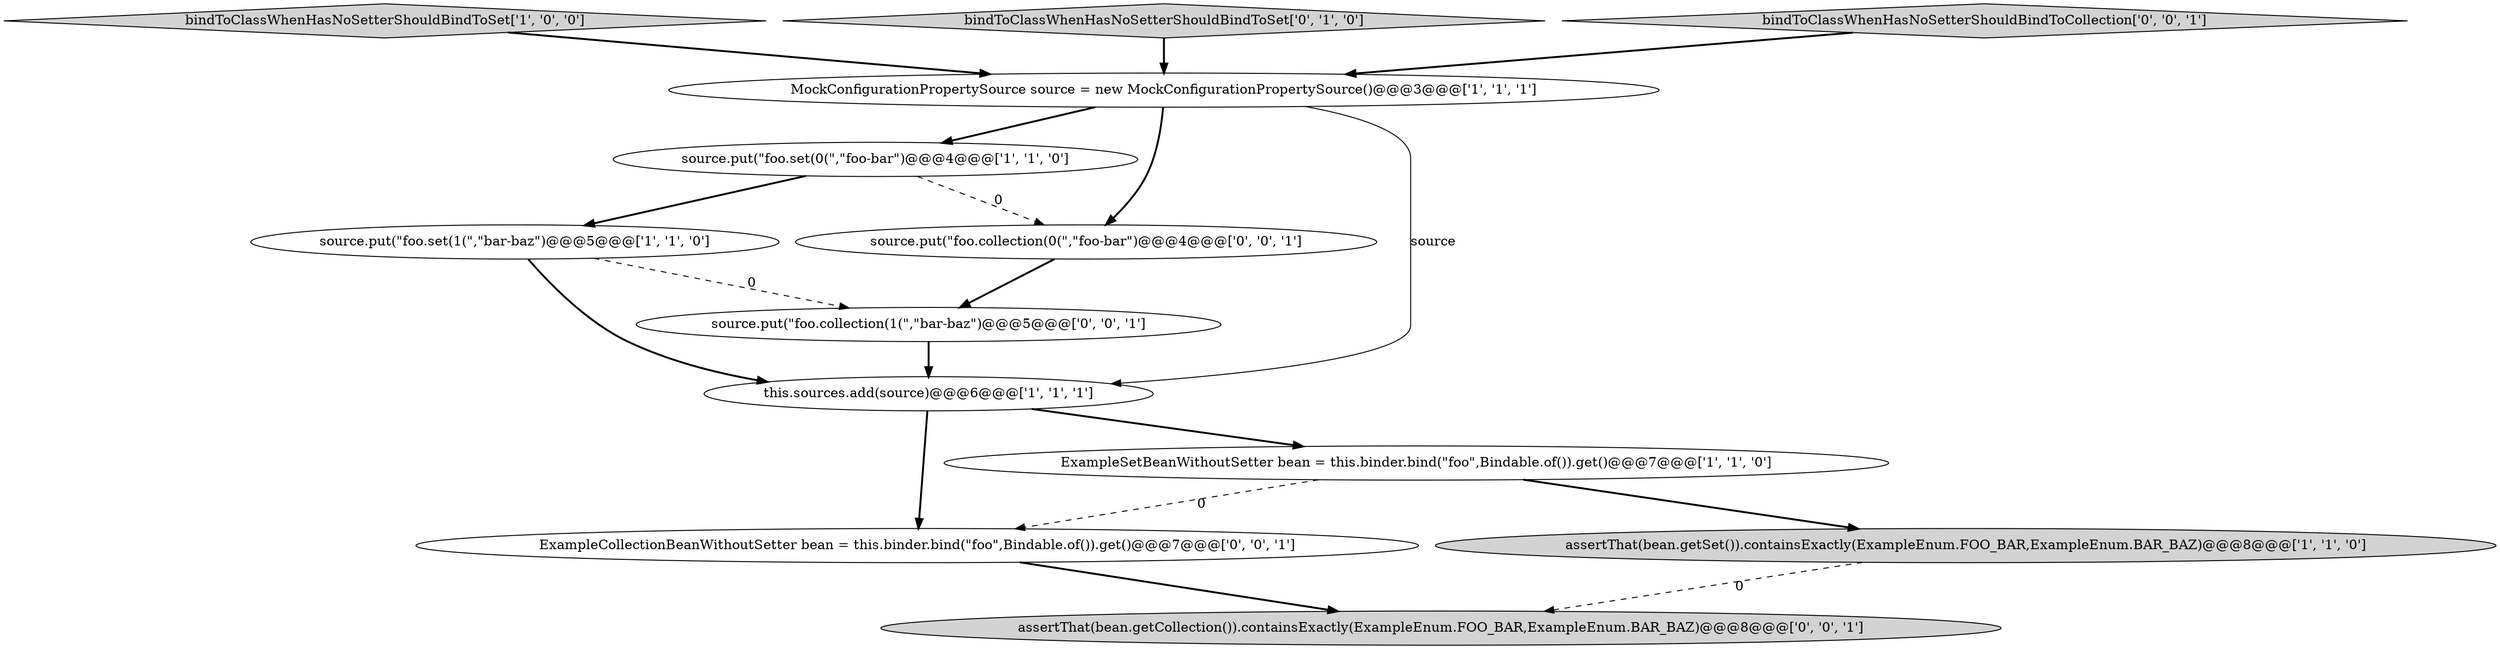digraph {
5 [style = filled, label = "source.put(\"foo.set(1(\",\"bar-baz\")@@@5@@@['1', '1', '0']", fillcolor = white, shape = ellipse image = "AAA0AAABBB1BBB"];
10 [style = filled, label = "ExampleCollectionBeanWithoutSetter bean = this.binder.bind(\"foo\",Bindable.of()).get()@@@7@@@['0', '0', '1']", fillcolor = white, shape = ellipse image = "AAA0AAABBB3BBB"];
4 [style = filled, label = "MockConfigurationPropertySource source = new MockConfigurationPropertySource()@@@3@@@['1', '1', '1']", fillcolor = white, shape = ellipse image = "AAA0AAABBB1BBB"];
0 [style = filled, label = "bindToClassWhenHasNoSetterShouldBindToSet['1', '0', '0']", fillcolor = lightgray, shape = diamond image = "AAA0AAABBB1BBB"];
3 [style = filled, label = "ExampleSetBeanWithoutSetter bean = this.binder.bind(\"foo\",Bindable.of()).get()@@@7@@@['1', '1', '0']", fillcolor = white, shape = ellipse image = "AAA0AAABBB1BBB"];
7 [style = filled, label = "bindToClassWhenHasNoSetterShouldBindToSet['0', '1', '0']", fillcolor = lightgray, shape = diamond image = "AAA0AAABBB2BBB"];
11 [style = filled, label = "assertThat(bean.getCollection()).containsExactly(ExampleEnum.FOO_BAR,ExampleEnum.BAR_BAZ)@@@8@@@['0', '0', '1']", fillcolor = lightgray, shape = ellipse image = "AAA0AAABBB3BBB"];
12 [style = filled, label = "bindToClassWhenHasNoSetterShouldBindToCollection['0', '0', '1']", fillcolor = lightgray, shape = diamond image = "AAA0AAABBB3BBB"];
2 [style = filled, label = "source.put(\"foo.set(0(\",\"foo-bar\")@@@4@@@['1', '1', '0']", fillcolor = white, shape = ellipse image = "AAA0AAABBB1BBB"];
8 [style = filled, label = "source.put(\"foo.collection(0(\",\"foo-bar\")@@@4@@@['0', '0', '1']", fillcolor = white, shape = ellipse image = "AAA0AAABBB3BBB"];
1 [style = filled, label = "this.sources.add(source)@@@6@@@['1', '1', '1']", fillcolor = white, shape = ellipse image = "AAA0AAABBB1BBB"];
9 [style = filled, label = "source.put(\"foo.collection(1(\",\"bar-baz\")@@@5@@@['0', '0', '1']", fillcolor = white, shape = ellipse image = "AAA0AAABBB3BBB"];
6 [style = filled, label = "assertThat(bean.getSet()).containsExactly(ExampleEnum.FOO_BAR,ExampleEnum.BAR_BAZ)@@@8@@@['1', '1', '0']", fillcolor = lightgray, shape = ellipse image = "AAA0AAABBB1BBB"];
1->3 [style = bold, label=""];
6->11 [style = dashed, label="0"];
4->8 [style = bold, label=""];
5->1 [style = bold, label=""];
3->6 [style = bold, label=""];
5->9 [style = dashed, label="0"];
3->10 [style = dashed, label="0"];
4->2 [style = bold, label=""];
7->4 [style = bold, label=""];
4->1 [style = solid, label="source"];
9->1 [style = bold, label=""];
12->4 [style = bold, label=""];
1->10 [style = bold, label=""];
0->4 [style = bold, label=""];
2->8 [style = dashed, label="0"];
2->5 [style = bold, label=""];
8->9 [style = bold, label=""];
10->11 [style = bold, label=""];
}
